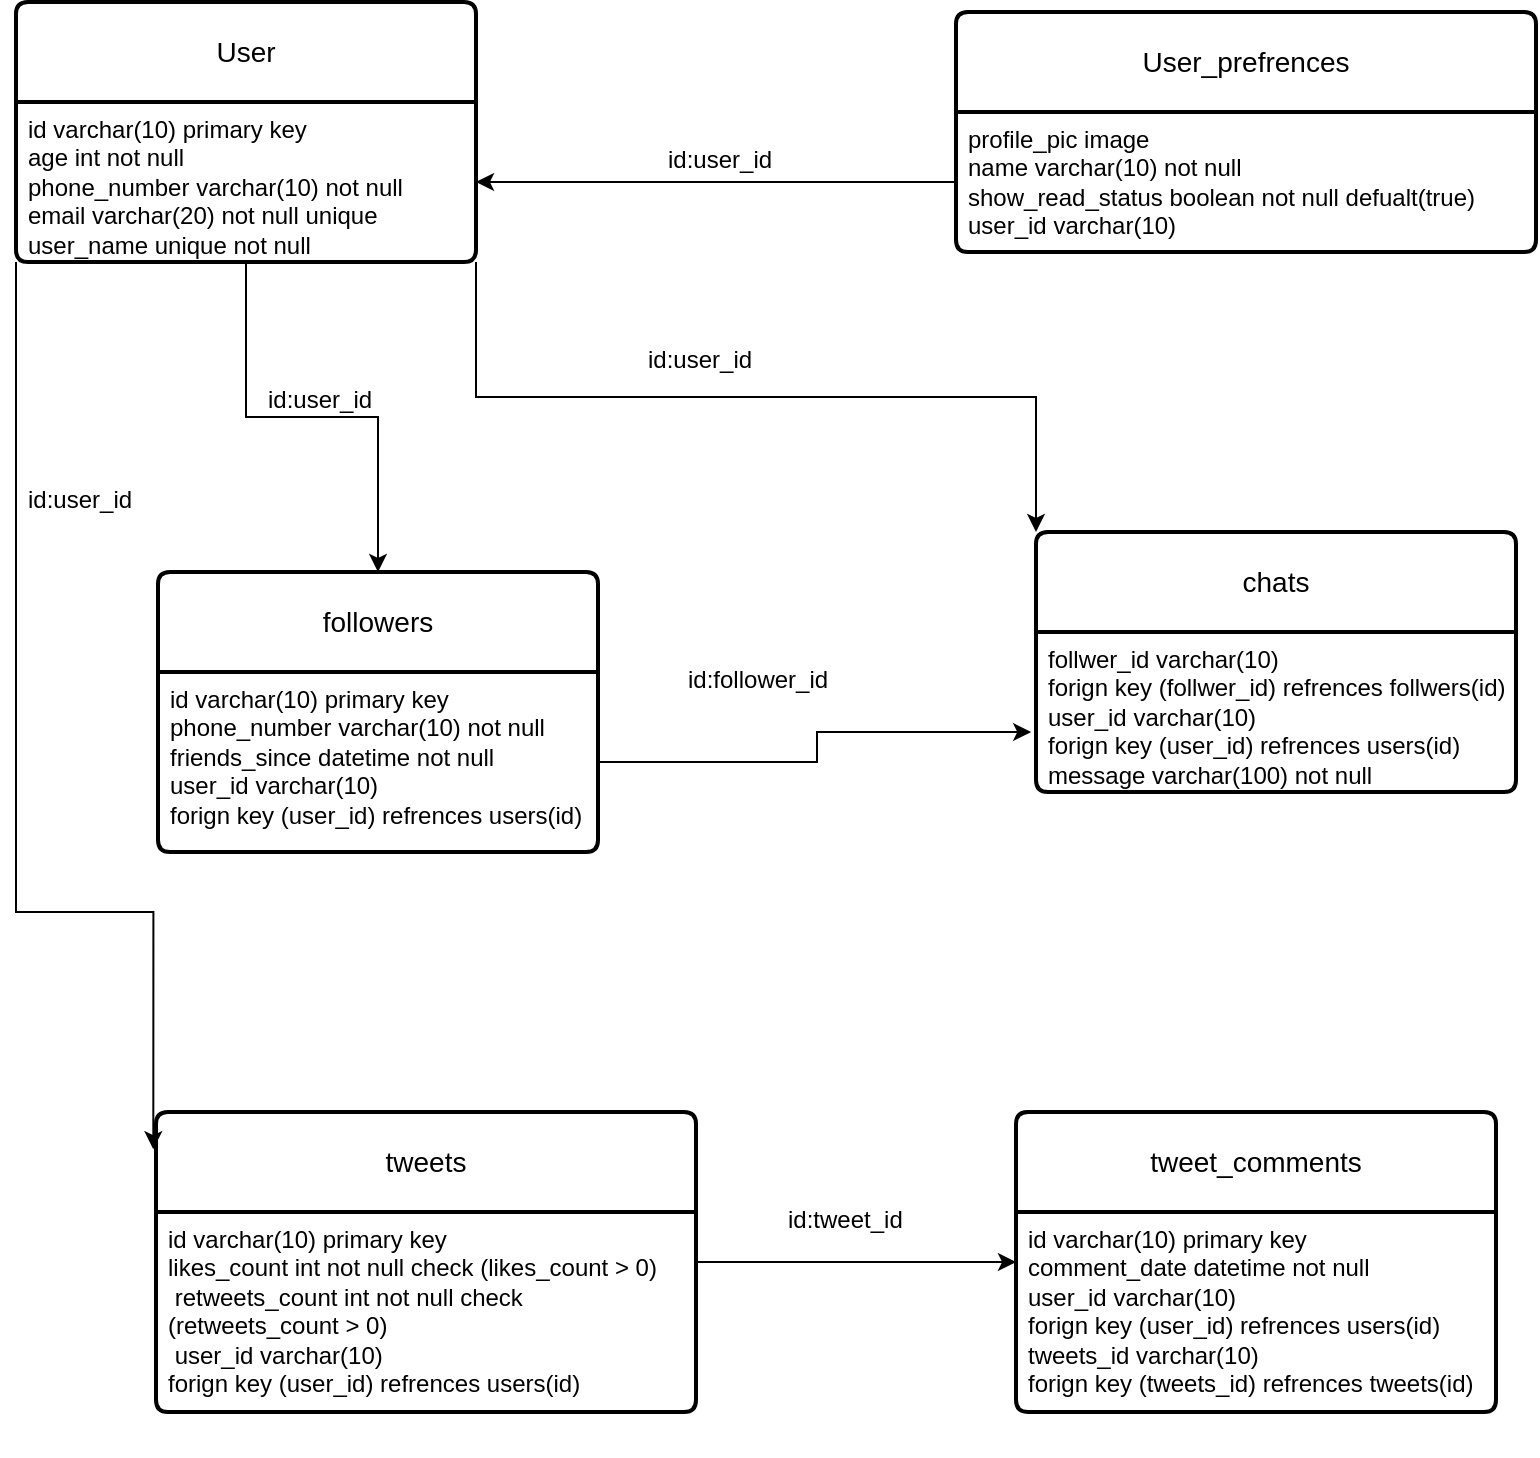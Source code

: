 <mxfile version="26.1.1">
  <diagram name="Page-1" id="5sKYIhL3RmwZ1YFvMS--">
    <mxGraphModel dx="1339" dy="636" grid="1" gridSize="10" guides="1" tooltips="1" connect="1" arrows="1" fold="1" page="1" pageScale="1" pageWidth="850" pageHeight="1100" math="0" shadow="0">
      <root>
        <mxCell id="0" />
        <mxCell id="1" parent="0" />
        <mxCell id="R1s8RJMTlrpI-1WShA8P-1" value="User" style="swimlane;childLayout=stackLayout;horizontal=1;startSize=50;horizontalStack=0;rounded=1;fontSize=14;fontStyle=0;strokeWidth=2;resizeParent=0;resizeLast=1;shadow=0;dashed=0;align=center;arcSize=4;whiteSpace=wrap;html=1;" vertex="1" parent="1">
          <mxGeometry x="30" y="65" width="230" height="130" as="geometry" />
        </mxCell>
        <mxCell id="R1s8RJMTlrpI-1WShA8P-2" value="id varchar(10) primary key&lt;br&gt;age int not null&lt;br&gt;phone_number varchar(10) not null&lt;br&gt;email varchar(20) not null unique&lt;br&gt;user_name unique not null" style="align=left;strokeColor=none;fillColor=none;spacingLeft=4;spacingRight=4;fontSize=12;verticalAlign=top;resizable=0;rotatable=0;part=1;html=1;whiteSpace=wrap;" vertex="1" parent="R1s8RJMTlrpI-1WShA8P-1">
          <mxGeometry y="50" width="230" height="80" as="geometry" />
        </mxCell>
        <mxCell id="R1s8RJMTlrpI-1WShA8P-3" value="User_prefrences" style="swimlane;childLayout=stackLayout;horizontal=1;startSize=50;horizontalStack=0;rounded=1;fontSize=14;fontStyle=0;strokeWidth=2;resizeParent=0;resizeLast=1;shadow=0;dashed=0;align=center;arcSize=4;whiteSpace=wrap;html=1;" vertex="1" parent="1">
          <mxGeometry x="500" y="70" width="290" height="120" as="geometry" />
        </mxCell>
        <mxCell id="R1s8RJMTlrpI-1WShA8P-4" value="profile_pic image&lt;br&gt;name varchar(10) not null&lt;br&gt;show_read_status boolean not null defualt(true)&lt;br&gt;user_id varchar(10)&lt;div&gt;&lt;br&gt;&lt;/div&gt;" style="align=left;strokeColor=none;fillColor=none;spacingLeft=4;spacingRight=4;fontSize=12;verticalAlign=top;resizable=0;rotatable=0;part=1;html=1;whiteSpace=wrap;" vertex="1" parent="R1s8RJMTlrpI-1WShA8P-3">
          <mxGeometry y="50" width="290" height="70" as="geometry" />
        </mxCell>
        <mxCell id="R1s8RJMTlrpI-1WShA8P-8" value="followers" style="swimlane;childLayout=stackLayout;horizontal=1;startSize=50;horizontalStack=0;rounded=1;fontSize=14;fontStyle=0;strokeWidth=2;resizeParent=0;resizeLast=1;shadow=0;dashed=0;align=center;arcSize=4;whiteSpace=wrap;html=1;" vertex="1" parent="1">
          <mxGeometry x="101" y="350" width="220" height="140" as="geometry" />
        </mxCell>
        <mxCell id="R1s8RJMTlrpI-1WShA8P-9" value="id varchar(10) primary key&lt;br&gt;phone_number varchar(10) not null&lt;br&gt;friends_since datetime not null&lt;br&gt;user_id varchar(10)&lt;br&gt;forign key (user_id) refrences users(id)" style="align=left;strokeColor=none;fillColor=none;spacingLeft=4;spacingRight=4;fontSize=12;verticalAlign=top;resizable=0;rotatable=0;part=1;html=1;whiteSpace=wrap;" vertex="1" parent="R1s8RJMTlrpI-1WShA8P-8">
          <mxGeometry y="50" width="220" height="90" as="geometry" />
        </mxCell>
        <mxCell id="R1s8RJMTlrpI-1WShA8P-10" value="chats" style="swimlane;childLayout=stackLayout;horizontal=1;startSize=50;horizontalStack=0;rounded=1;fontSize=14;fontStyle=0;strokeWidth=2;resizeParent=0;resizeLast=1;shadow=0;dashed=0;align=center;arcSize=4;whiteSpace=wrap;html=1;" vertex="1" parent="1">
          <mxGeometry x="540" y="330" width="240" height="130" as="geometry" />
        </mxCell>
        <mxCell id="R1s8RJMTlrpI-1WShA8P-11" value="follwer_id varchar(10)&lt;br&gt;forign key (follwer_id) refrences follwers(id) user_id varchar(10)&lt;br&gt;&lt;div&gt;forign key (user_id) refrences users(id)&lt;/div&gt;&lt;div&gt;message varchar(100) not null&lt;/div&gt;&lt;div&gt;&lt;br&gt;&lt;/div&gt;" style="align=left;strokeColor=none;fillColor=none;spacingLeft=4;spacingRight=4;fontSize=12;verticalAlign=top;resizable=0;rotatable=0;part=1;html=1;whiteSpace=wrap;" vertex="1" parent="R1s8RJMTlrpI-1WShA8P-10">
          <mxGeometry y="50" width="240" height="80" as="geometry" />
        </mxCell>
        <mxCell id="R1s8RJMTlrpI-1WShA8P-12" value="tweets" style="swimlane;childLayout=stackLayout;horizontal=1;startSize=50;horizontalStack=0;rounded=1;fontSize=14;fontStyle=0;strokeWidth=2;resizeParent=0;resizeLast=1;shadow=0;dashed=0;align=center;arcSize=4;whiteSpace=wrap;html=1;" vertex="1" parent="1">
          <mxGeometry x="100" y="620" width="270" height="150" as="geometry" />
        </mxCell>
        <mxCell id="R1s8RJMTlrpI-1WShA8P-13" value="id varchar(10) primary key&lt;br&gt;likes_count int not null check (likes_count &amp;gt; 0)&lt;br&gt;&amp;nbsp;retweets_count int not null check (retweets_count &amp;gt; 0)&lt;br&gt;&amp;nbsp;user_id varchar(10)&lt;br&gt;forign key (user_id) refrences users(id)" style="align=left;strokeColor=none;fillColor=none;spacingLeft=4;spacingRight=4;fontSize=12;verticalAlign=top;resizable=0;rotatable=0;part=1;html=1;whiteSpace=wrap;" vertex="1" parent="R1s8RJMTlrpI-1WShA8P-12">
          <mxGeometry y="50" width="270" height="100" as="geometry" />
        </mxCell>
        <mxCell id="R1s8RJMTlrpI-1WShA8P-14" value="tweet_comments" style="swimlane;childLayout=stackLayout;horizontal=1;startSize=50;horizontalStack=0;rounded=1;fontSize=14;fontStyle=0;strokeWidth=2;resizeParent=0;resizeLast=1;shadow=0;dashed=0;align=center;arcSize=4;whiteSpace=wrap;html=1;" vertex="1" parent="1">
          <mxGeometry x="530" y="620" width="240" height="150" as="geometry" />
        </mxCell>
        <mxCell id="R1s8RJMTlrpI-1WShA8P-15" value="id varchar(10) primary key&lt;br&gt;comment_date datetime not null&lt;br&gt;user_id varchar(10)&lt;br&gt;forign key (user_id) refrences users(id)&lt;br&gt;tweets_id varchar(10)&lt;br&gt;forign key (tweets_id) refrences tweets(id)&lt;br&gt;&lt;br&gt;&lt;div&gt;&lt;br&gt;&lt;/div&gt;" style="align=left;strokeColor=none;fillColor=none;spacingLeft=4;spacingRight=4;fontSize=12;verticalAlign=top;resizable=0;rotatable=0;part=1;html=1;whiteSpace=wrap;" vertex="1" parent="R1s8RJMTlrpI-1WShA8P-14">
          <mxGeometry y="50" width="240" height="100" as="geometry" />
        </mxCell>
        <mxCell id="R1s8RJMTlrpI-1WShA8P-17" style="edgeStyle=orthogonalEdgeStyle;rounded=0;orthogonalLoop=1;jettySize=auto;html=1;exitX=0;exitY=0.5;exitDx=0;exitDy=0;entryX=1;entryY=0.5;entryDx=0;entryDy=0;" edge="1" parent="1" source="R1s8RJMTlrpI-1WShA8P-4" target="R1s8RJMTlrpI-1WShA8P-2">
          <mxGeometry relative="1" as="geometry" />
        </mxCell>
        <mxCell id="R1s8RJMTlrpI-1WShA8P-18" value="id:user_id" style="text;strokeColor=none;fillColor=none;spacingLeft=4;spacingRight=4;overflow=hidden;rotatable=0;points=[[0,0.5],[1,0.5]];portConstraint=eastwest;fontSize=12;whiteSpace=wrap;html=1;" vertex="1" parent="1">
          <mxGeometry x="350" y="130" width="100" height="20" as="geometry" />
        </mxCell>
        <mxCell id="R1s8RJMTlrpI-1WShA8P-22" style="edgeStyle=orthogonalEdgeStyle;rounded=0;orthogonalLoop=1;jettySize=auto;html=1;exitX=0.5;exitY=1;exitDx=0;exitDy=0;entryX=0.5;entryY=0;entryDx=0;entryDy=0;" edge="1" parent="1" source="R1s8RJMTlrpI-1WShA8P-2" target="R1s8RJMTlrpI-1WShA8P-8">
          <mxGeometry relative="1" as="geometry" />
        </mxCell>
        <mxCell id="R1s8RJMTlrpI-1WShA8P-23" value="id:user_id" style="text;strokeColor=none;fillColor=none;spacingLeft=4;spacingRight=4;overflow=hidden;rotatable=0;points=[[0,0.5],[1,0.5]];portConstraint=eastwest;fontSize=12;whiteSpace=wrap;html=1;" vertex="1" parent="1">
          <mxGeometry x="150" y="250" width="80" height="40" as="geometry" />
        </mxCell>
        <mxCell id="R1s8RJMTlrpI-1WShA8P-26" style="edgeStyle=orthogonalEdgeStyle;rounded=0;orthogonalLoop=1;jettySize=auto;html=1;exitX=1;exitY=0.5;exitDx=0;exitDy=0;entryX=-0.01;entryY=0.625;entryDx=0;entryDy=0;entryPerimeter=0;" edge="1" parent="1" source="R1s8RJMTlrpI-1WShA8P-9" target="R1s8RJMTlrpI-1WShA8P-11">
          <mxGeometry relative="1" as="geometry" />
        </mxCell>
        <mxCell id="R1s8RJMTlrpI-1WShA8P-27" style="edgeStyle=orthogonalEdgeStyle;rounded=0;orthogonalLoop=1;jettySize=auto;html=1;exitX=1;exitY=1;exitDx=0;exitDy=0;entryX=0;entryY=0;entryDx=0;entryDy=0;" edge="1" parent="1" source="R1s8RJMTlrpI-1WShA8P-2" target="R1s8RJMTlrpI-1WShA8P-10">
          <mxGeometry relative="1" as="geometry" />
        </mxCell>
        <mxCell id="R1s8RJMTlrpI-1WShA8P-28" value="id:user_id" style="text;strokeColor=none;fillColor=none;spacingLeft=4;spacingRight=4;overflow=hidden;rotatable=0;points=[[0,0.5],[1,0.5]];portConstraint=eastwest;fontSize=12;whiteSpace=wrap;html=1;" vertex="1" parent="1">
          <mxGeometry x="340" y="230" width="80" height="40" as="geometry" />
        </mxCell>
        <mxCell id="R1s8RJMTlrpI-1WShA8P-32" value="id:follower_id" style="text;strokeColor=none;fillColor=none;spacingLeft=4;spacingRight=4;overflow=hidden;rotatable=0;points=[[0,0.5],[1,0.5]];portConstraint=eastwest;fontSize=12;whiteSpace=wrap;html=1;" vertex="1" parent="1">
          <mxGeometry x="360" y="390" width="80" height="40" as="geometry" />
        </mxCell>
        <mxCell id="R1s8RJMTlrpI-1WShA8P-33" style="edgeStyle=orthogonalEdgeStyle;rounded=0;orthogonalLoop=1;jettySize=auto;html=1;exitX=0;exitY=1;exitDx=0;exitDy=0;entryX=-0.005;entryY=0.124;entryDx=0;entryDy=0;entryPerimeter=0;" edge="1" parent="1" source="R1s8RJMTlrpI-1WShA8P-2" target="R1s8RJMTlrpI-1WShA8P-12">
          <mxGeometry relative="1" as="geometry">
            <Array as="points">
              <mxPoint x="30" y="520" />
              <mxPoint x="99" y="520" />
            </Array>
          </mxGeometry>
        </mxCell>
        <mxCell id="R1s8RJMTlrpI-1WShA8P-34" value="id:user_id" style="text;strokeColor=none;fillColor=none;spacingLeft=4;spacingRight=4;overflow=hidden;rotatable=0;points=[[0,0.5],[1,0.5]];portConstraint=eastwest;fontSize=12;whiteSpace=wrap;html=1;" vertex="1" parent="1">
          <mxGeometry x="30" y="300" width="80" height="40" as="geometry" />
        </mxCell>
        <mxCell id="R1s8RJMTlrpI-1WShA8P-35" value="id:tweet_id" style="text;strokeColor=none;fillColor=none;spacingLeft=4;spacingRight=4;overflow=hidden;rotatable=0;points=[[0,0.5],[1,0.5]];portConstraint=eastwest;fontSize=12;whiteSpace=wrap;html=1;" vertex="1" parent="1">
          <mxGeometry x="410" y="660" width="80" height="40" as="geometry" />
        </mxCell>
        <mxCell id="R1s8RJMTlrpI-1WShA8P-36" style="edgeStyle=orthogonalEdgeStyle;rounded=0;orthogonalLoop=1;jettySize=auto;html=1;exitX=1;exitY=0.25;exitDx=0;exitDy=0;entryX=0;entryY=0.25;entryDx=0;entryDy=0;" edge="1" parent="1" source="R1s8RJMTlrpI-1WShA8P-13" target="R1s8RJMTlrpI-1WShA8P-15">
          <mxGeometry relative="1" as="geometry" />
        </mxCell>
      </root>
    </mxGraphModel>
  </diagram>
</mxfile>
